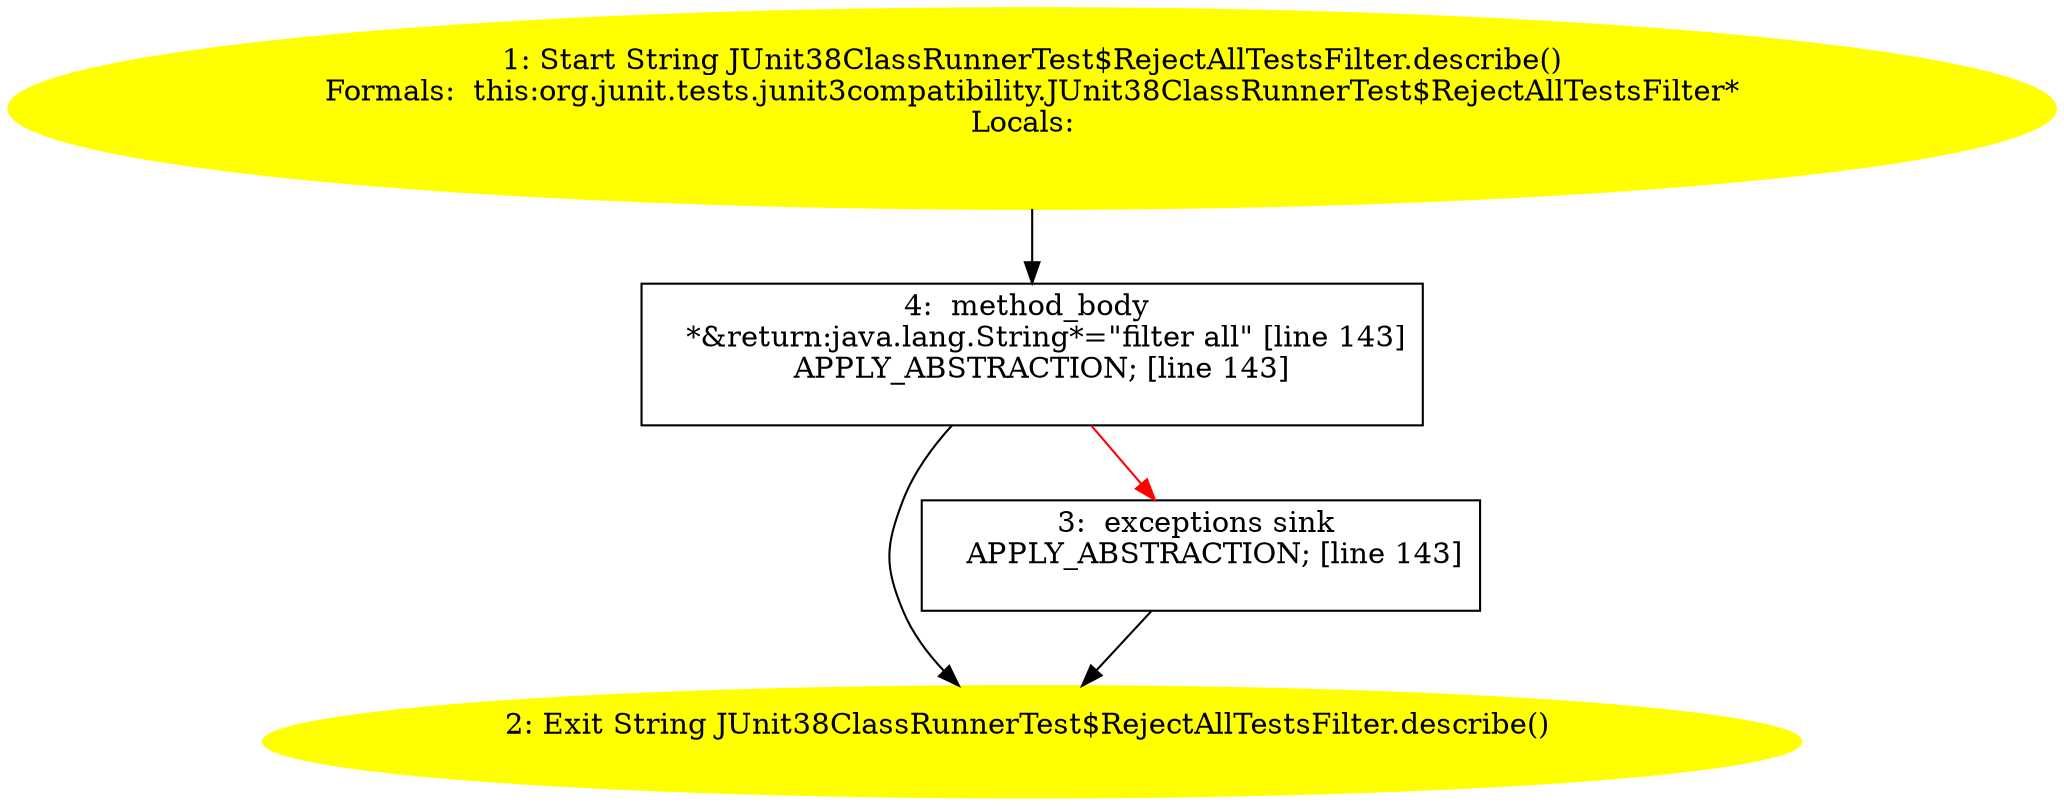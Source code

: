/* @generated */
digraph cfg {
"org.junit.tests.junit3compatibility.JUnit38ClassRunnerTest$RejectAllTestsFilter.describe():java.lang.c449419f06e81c35366046244e20aee8_1" [label="1: Start String JUnit38ClassRunnerTest$RejectAllTestsFilter.describe()\nFormals:  this:org.junit.tests.junit3compatibility.JUnit38ClassRunnerTest$RejectAllTestsFilter*\nLocals:  \n  " color=yellow style=filled]
	

	 "org.junit.tests.junit3compatibility.JUnit38ClassRunnerTest$RejectAllTestsFilter.describe():java.lang.c449419f06e81c35366046244e20aee8_1" -> "org.junit.tests.junit3compatibility.JUnit38ClassRunnerTest$RejectAllTestsFilter.describe():java.lang.c449419f06e81c35366046244e20aee8_4" ;
"org.junit.tests.junit3compatibility.JUnit38ClassRunnerTest$RejectAllTestsFilter.describe():java.lang.c449419f06e81c35366046244e20aee8_2" [label="2: Exit String JUnit38ClassRunnerTest$RejectAllTestsFilter.describe() \n  " color=yellow style=filled]
	

"org.junit.tests.junit3compatibility.JUnit38ClassRunnerTest$RejectAllTestsFilter.describe():java.lang.c449419f06e81c35366046244e20aee8_3" [label="3:  exceptions sink \n   APPLY_ABSTRACTION; [line 143]\n " shape="box"]
	

	 "org.junit.tests.junit3compatibility.JUnit38ClassRunnerTest$RejectAllTestsFilter.describe():java.lang.c449419f06e81c35366046244e20aee8_3" -> "org.junit.tests.junit3compatibility.JUnit38ClassRunnerTest$RejectAllTestsFilter.describe():java.lang.c449419f06e81c35366046244e20aee8_2" ;
"org.junit.tests.junit3compatibility.JUnit38ClassRunnerTest$RejectAllTestsFilter.describe():java.lang.c449419f06e81c35366046244e20aee8_4" [label="4:  method_body \n   *&return:java.lang.String*=\"filter all\" [line 143]\n  APPLY_ABSTRACTION; [line 143]\n " shape="box"]
	

	 "org.junit.tests.junit3compatibility.JUnit38ClassRunnerTest$RejectAllTestsFilter.describe():java.lang.c449419f06e81c35366046244e20aee8_4" -> "org.junit.tests.junit3compatibility.JUnit38ClassRunnerTest$RejectAllTestsFilter.describe():java.lang.c449419f06e81c35366046244e20aee8_2" ;
	 "org.junit.tests.junit3compatibility.JUnit38ClassRunnerTest$RejectAllTestsFilter.describe():java.lang.c449419f06e81c35366046244e20aee8_4" -> "org.junit.tests.junit3compatibility.JUnit38ClassRunnerTest$RejectAllTestsFilter.describe():java.lang.c449419f06e81c35366046244e20aee8_3" [color="red" ];
}
